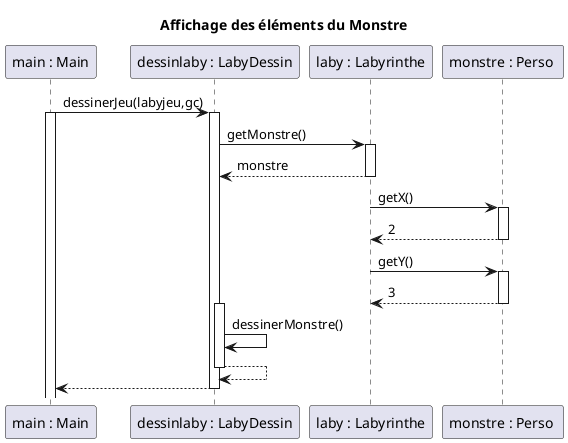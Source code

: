 @startuml
'https://plantuml.com/sequence-diagram


title "Affichage des éléments du Monstre"

participant "main : Main" as MAIN
participant "dessinlaby : LabyDessin" as LD
participant "laby : Labyrinthe" as L
participant "monstre : Perso " as M



MAIN ->LD : dessinerJeu(labyjeu,gc)
activate MAIN

activate LD
LD -> L : getMonstre()

activate L
L --> LD : monstre
deactivate L


L -> M : getX()
activate M
M --> L : 2
deactivate M

L -> M : getY()
activate M
M --> L : 3
deactivate M
activate LD
LD -> LD : dessinerMonstre()
LD --> LD
deactivate LD
LD --> MAIN
deactivate LD
@enduml